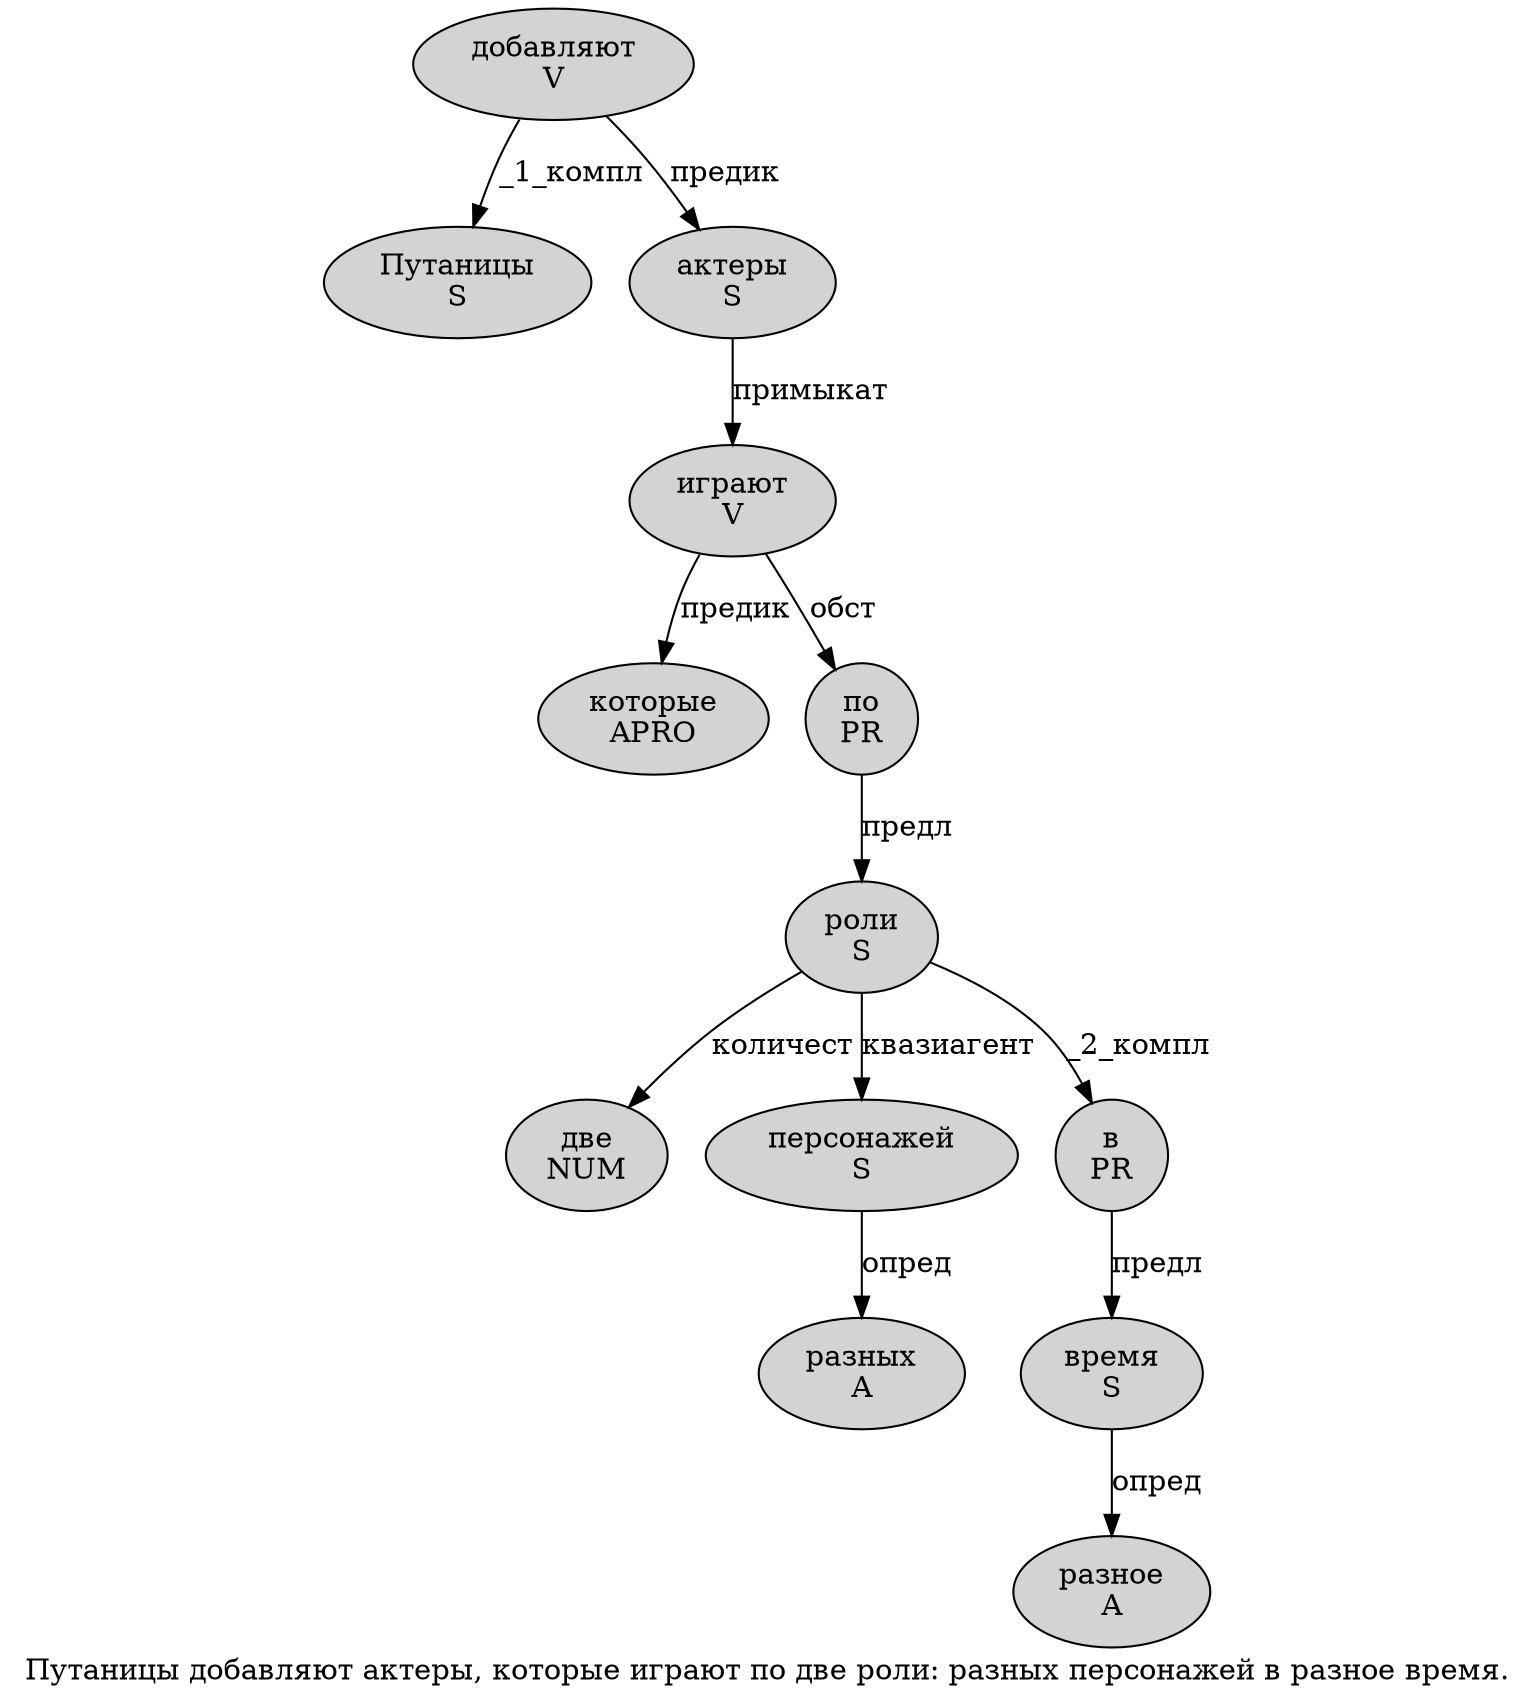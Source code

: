 digraph SENTENCE_2172 {
	graph [label="Путаницы добавляют актеры, которые играют по две роли: разных персонажей в разное время."]
	node [style=filled]
		0 [label="Путаницы
S" color="" fillcolor=lightgray penwidth=1 shape=ellipse]
		1 [label="добавляют
V" color="" fillcolor=lightgray penwidth=1 shape=ellipse]
		2 [label="актеры
S" color="" fillcolor=lightgray penwidth=1 shape=ellipse]
		4 [label="которые
APRO" color="" fillcolor=lightgray penwidth=1 shape=ellipse]
		5 [label="играют
V" color="" fillcolor=lightgray penwidth=1 shape=ellipse]
		6 [label="по
PR" color="" fillcolor=lightgray penwidth=1 shape=ellipse]
		7 [label="две
NUM" color="" fillcolor=lightgray penwidth=1 shape=ellipse]
		8 [label="роли
S" color="" fillcolor=lightgray penwidth=1 shape=ellipse]
		10 [label="разных
A" color="" fillcolor=lightgray penwidth=1 shape=ellipse]
		11 [label="персонажей
S" color="" fillcolor=lightgray penwidth=1 shape=ellipse]
		12 [label="в
PR" color="" fillcolor=lightgray penwidth=1 shape=ellipse]
		13 [label="разное
A" color="" fillcolor=lightgray penwidth=1 shape=ellipse]
		14 [label="время
S" color="" fillcolor=lightgray penwidth=1 shape=ellipse]
			6 -> 8 [label="предл"]
			12 -> 14 [label="предл"]
			1 -> 0 [label="_1_компл"]
			1 -> 2 [label="предик"]
			14 -> 13 [label="опред"]
			5 -> 4 [label="предик"]
			5 -> 6 [label="обст"]
			8 -> 7 [label="количест"]
			8 -> 11 [label="квазиагент"]
			8 -> 12 [label="_2_компл"]
			2 -> 5 [label="примыкат"]
			11 -> 10 [label="опред"]
}